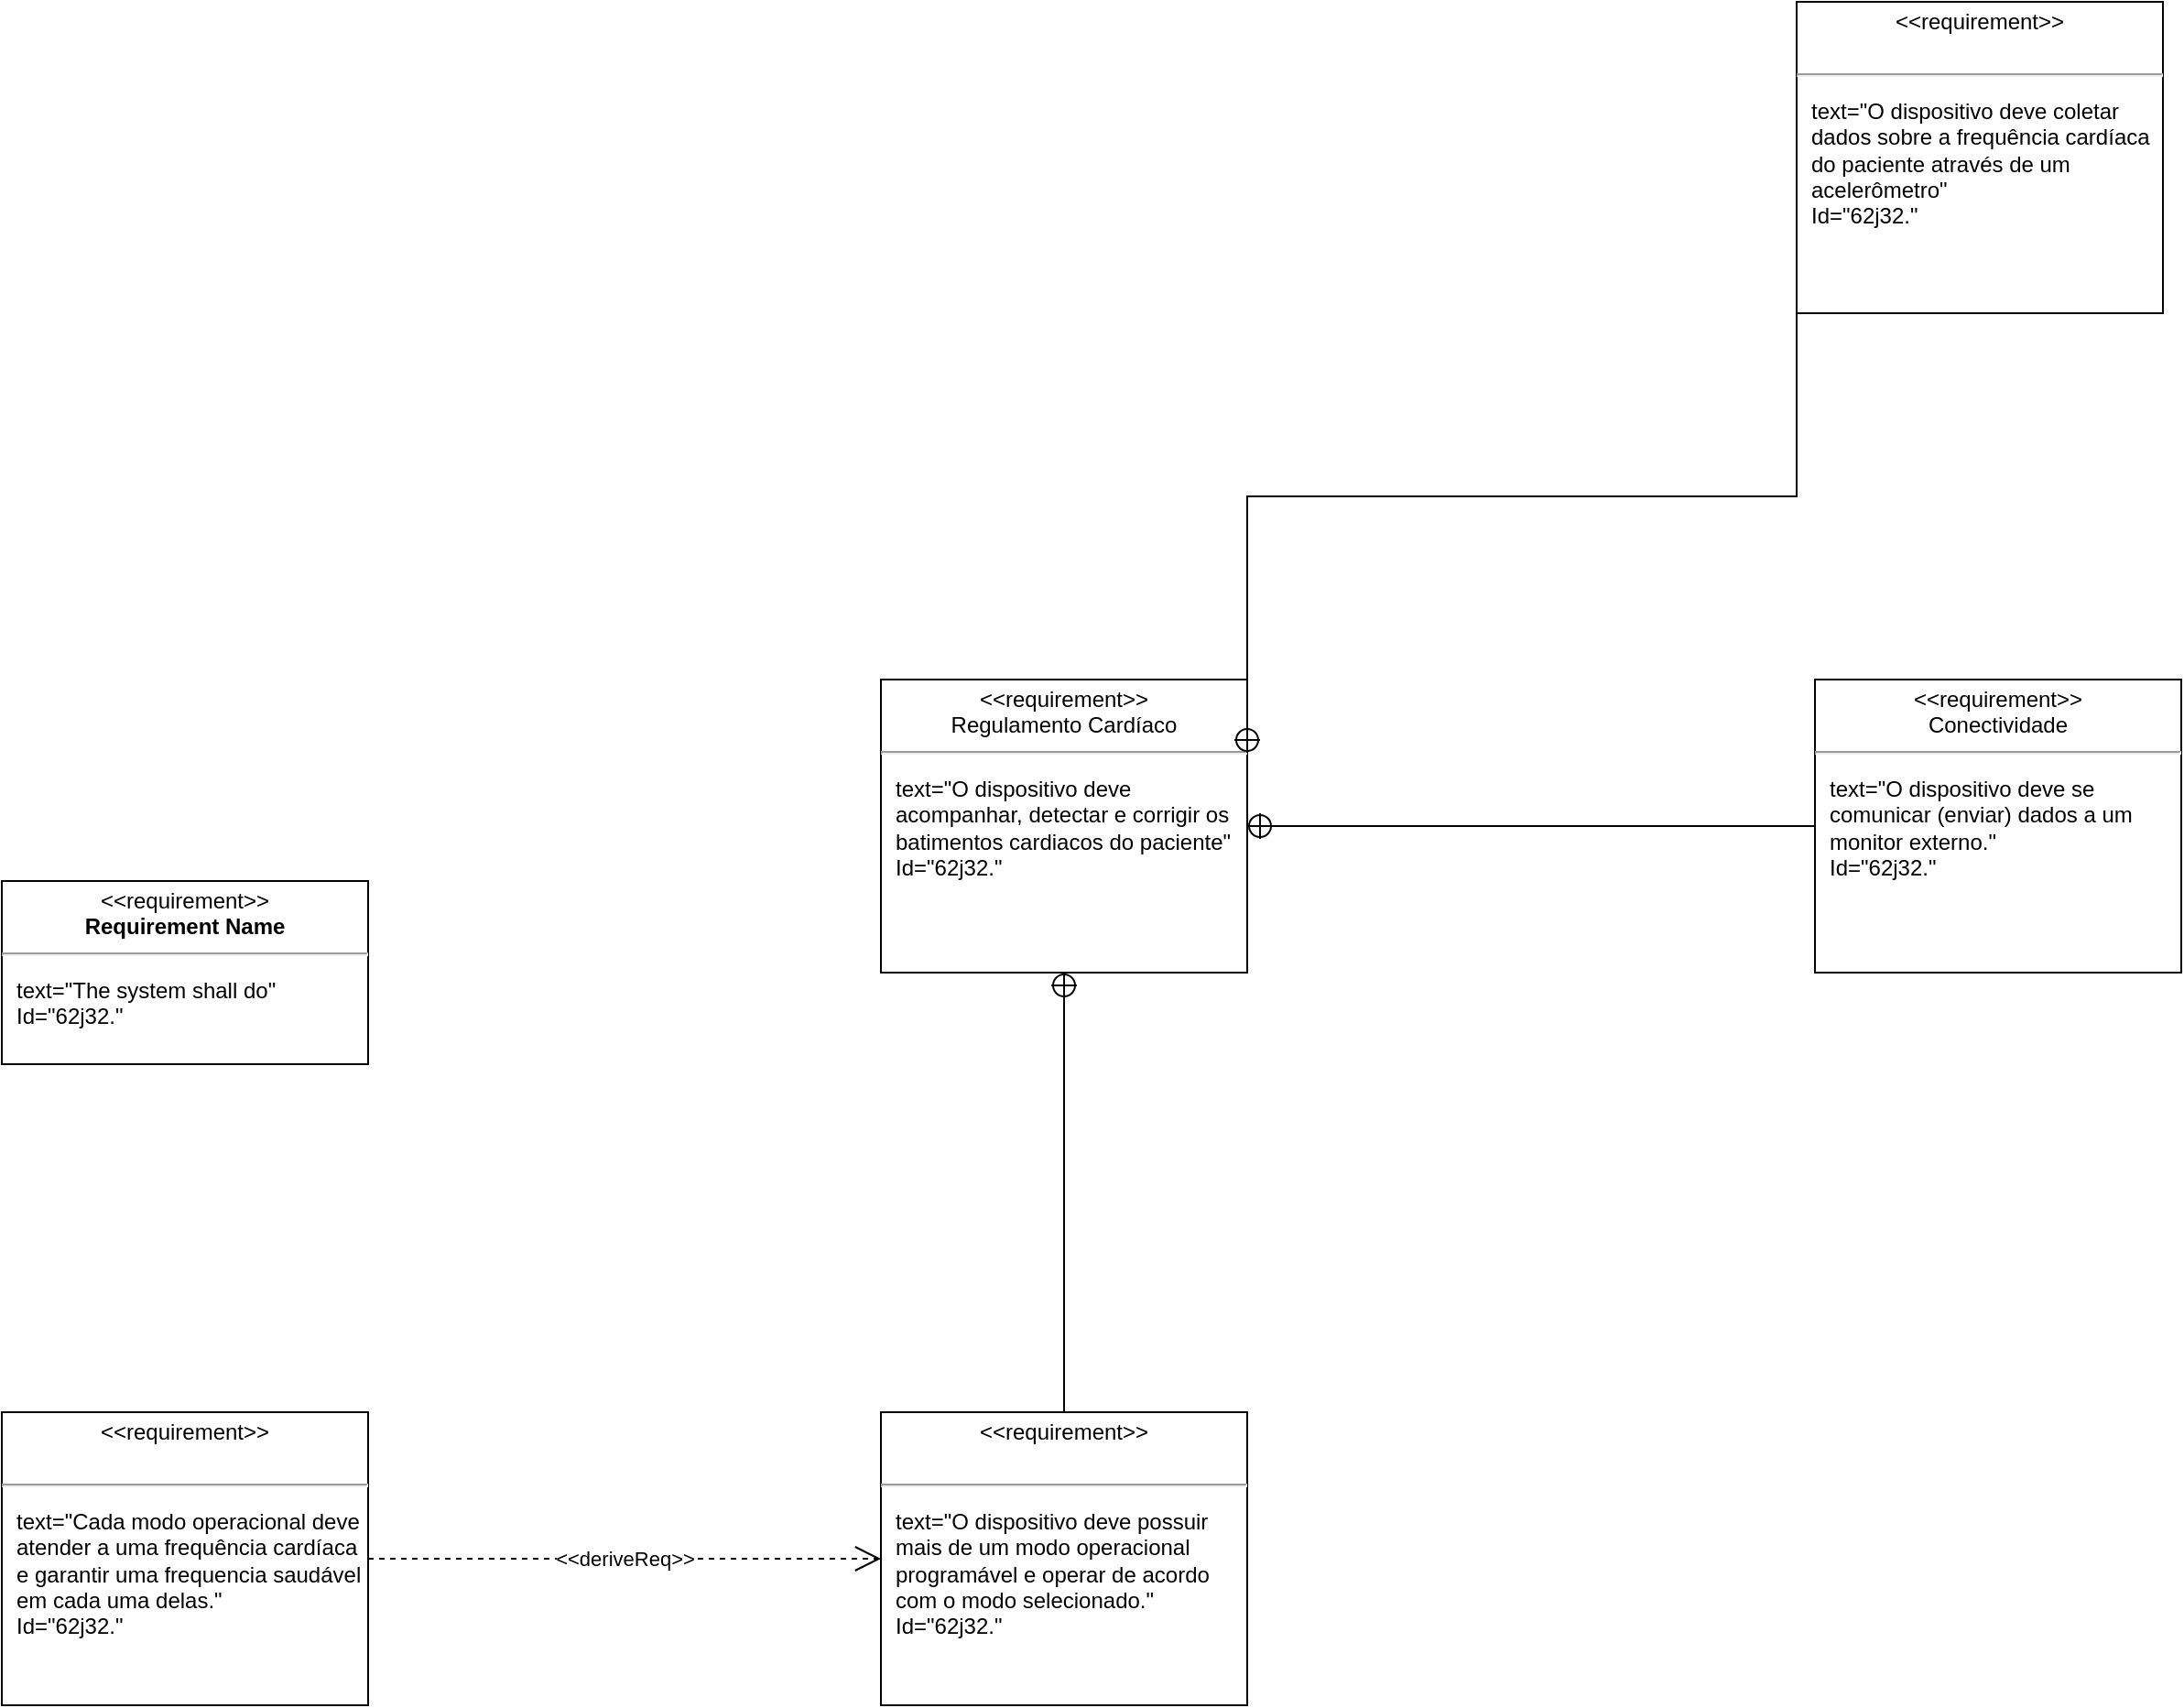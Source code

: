 <mxfile version="11.2.2" type="device" pages="1"><diagram id="TjjFhsShwLoUnQkyD4gm" name="Page-1"><mxGraphModel dx="2182" dy="809" grid="1" gridSize="10" guides="1" tooltips="1" connect="1" arrows="1" fold="1" page="1" pageScale="1" pageWidth="827" pageHeight="1169" math="0" shadow="0"><root><mxCell id="0"/><mxCell id="1" parent="0"/><mxCell id="AoA6mXX_mTm2xieboJDW-13" value="&lt;p style=&quot;margin: 0px ; margin-top: 4px ; text-align: center&quot;&gt;&amp;lt;&amp;lt;requirement&amp;gt;&amp;gt;&lt;br&gt;Regulamento Cardíaco&lt;/p&gt;&lt;hr&gt;&lt;p&gt;&lt;/p&gt;&lt;p style=&quot;margin: 0px ; margin-left: 8px ; text-align: left&quot;&gt;text=&quot;O dispositivo deve acompanhar, detectar e corrigir os batimentos cardiacos do paciente&quot;&lt;br&gt;Id=&quot;62j32.&quot;&lt;/p&gt;" style="shape=rect;overflow=fill;html=1;whiteSpace=wrap;align=center;" vertex="1" parent="1"><mxGeometry x="350" y="450" width="200" height="160" as="geometry"/></mxCell><mxCell id="AoA6mXX_mTm2xieboJDW-14" value="&lt;p style=&quot;margin: 0px ; margin-top: 4px ; text-align: center&quot;&gt;&amp;lt;&amp;lt;requirement&amp;gt;&amp;gt;&lt;br&gt;Conectividade&lt;br&gt;&lt;/p&gt;&lt;hr&gt;&lt;p&gt;&lt;/p&gt;&lt;p style=&quot;margin: 0px ; margin-left: 8px ; text-align: left&quot;&gt;text=&quot;O dispositivo deve se comunicar (enviar) dados a um monitor externo.&quot;&lt;br&gt;Id=&quot;62j32.&quot;&lt;/p&gt;" style="shape=rect;overflow=fill;html=1;whiteSpace=wrap;align=center;" vertex="1" parent="1"><mxGeometry x="860" y="450" width="200" height="160" as="geometry"/></mxCell><mxCell id="AoA6mXX_mTm2xieboJDW-15" value="&lt;p style=&quot;margin: 0px ; margin-top: 4px ; text-align: center&quot;&gt;&amp;lt;&amp;lt;requirement&amp;gt;&amp;gt;&lt;br&gt;&lt;br&gt;&lt;/p&gt;&lt;hr&gt;&lt;p&gt;&lt;/p&gt;&lt;p style=&quot;margin: 0px ; margin-left: 8px ; text-align: left&quot;&gt;text=&quot;O dispositivo deve possuir mais de um modo operacional programável e operar de acordo com o modo selecionado.&quot;&lt;br&gt;Id=&quot;62j32.&quot;&lt;/p&gt;" style="shape=rect;overflow=fill;html=1;whiteSpace=wrap;align=center;" vertex="1" parent="1"><mxGeometry x="350" y="850" width="200" height="160" as="geometry"/></mxCell><mxCell id="AoA6mXX_mTm2xieboJDW-16" value="&lt;p style=&quot;margin: 0px ; margin-top: 4px ; text-align: center&quot;&gt;&amp;lt;&amp;lt;requirement&amp;gt;&amp;gt;&lt;br&gt;&lt;br&gt;&lt;/p&gt;&lt;hr&gt;&lt;p&gt;&lt;/p&gt;&lt;p style=&quot;margin: 0px ; margin-left: 8px ; text-align: left&quot;&gt;text=&quot;Cada modo operacional deve atender a uma frequência cardíaca e garantir uma frequencia saudável em cada uma delas.&quot;&lt;br&gt;Id=&quot;62j32.&quot;&lt;/p&gt;" style="shape=rect;overflow=fill;html=1;whiteSpace=wrap;align=center;" vertex="1" parent="1"><mxGeometry x="-130" y="850" width="200" height="160" as="geometry"/></mxCell><mxCell id="AoA6mXX_mTm2xieboJDW-17" value="&lt;p style=&quot;margin: 0px ; margin-top: 4px ; text-align: center&quot;&gt;&amp;lt;&amp;lt;requirement&amp;gt;&amp;gt;&lt;br&gt;&lt;b&gt;&lt;br&gt;&lt;/b&gt;&lt;/p&gt;&lt;hr&gt;&lt;p&gt;&lt;/p&gt;&lt;p style=&quot;margin: 0px ; margin-left: 8px ; text-align: left&quot;&gt;text=&quot;O dispositivo deve coletar dados sobre a frequência cardíaca do paciente através de um acelerômetro&quot;&lt;br&gt;Id=&quot;62j32.&quot;&lt;/p&gt;" style="shape=rect;overflow=fill;html=1;whiteSpace=wrap;align=center;" vertex="1" parent="1"><mxGeometry x="850" y="80" width="200" height="170" as="geometry"/></mxCell><mxCell id="AoA6mXX_mTm2xieboJDW-18" value="&lt;p style=&quot;margin:0px;margin-top:4px;text-align:center;&quot;&gt;&amp;lt;&amp;lt;requirement&amp;gt;&amp;gt;&lt;br/&gt;&lt;b&gt;Requirement Name&lt;/b&gt;&lt;hr/&gt;&lt;/p&gt;&lt;p style=&quot;margin:0px;margin-left:8px;text-align:left;&quot;&gt;text=&quot;The system shall do&quot;&lt;br/&gt;Id=&quot;62j32.&quot;&lt;/p&gt;" style="shape=rect;overflow=fill;html=1;whiteSpace=wrap;align=center;" vertex="1" parent="1"><mxGeometry x="-130" y="560" width="200" height="100" as="geometry"/></mxCell><mxCell id="AoA6mXX_mTm2xieboJDW-23" value="" style="rounded=0;html=1;labelBackgroundColor=none;endArrow=none;edgeStyle=elbowEdgeStyle;elbow=vertical;startArrow=sysMLPackCont;startSize=12;exitX=0.5;exitY=1;exitDx=0;exitDy=0;entryX=0.5;entryY=0;entryDx=0;entryDy=0;" edge="1" source="AoA6mXX_mTm2xieboJDW-13" target="AoA6mXX_mTm2xieboJDW-15" parent="1"><mxGeometry relative="1" as="geometry"><mxPoint y="840" as="targetPoint"/><Array as="points"><mxPoint x="460" y="730"/></Array></mxGeometry></mxCell><mxCell id="AoA6mXX_mTm2xieboJDW-27" value="&amp;lt;&amp;lt;deriveReq&amp;gt;&amp;gt;" style="endArrow=open;html=1;edgeStyle=none;endSize=12;dashed=1;exitX=1;exitY=0.5;exitDx=0;exitDy=0;entryX=0;entryY=0.5;entryDx=0;entryDy=0;" edge="1" parent="1" source="AoA6mXX_mTm2xieboJDW-16" target="AoA6mXX_mTm2xieboJDW-15"><mxGeometry relative="1" as="geometry"><mxPoint x="90" y="930" as="sourcePoint"/><mxPoint x="270" y="960" as="targetPoint"/></mxGeometry></mxCell><mxCell id="AoA6mXX_mTm2xieboJDW-28" value="" style="rounded=0;html=1;labelBackgroundColor=none;endArrow=none;edgeStyle=elbowEdgeStyle;elbow=vertical;startArrow=sysMLPackCont;startSize=12;exitX=1;exitY=0.5;exitDx=0;exitDy=0;entryX=0;entryY=0.5;entryDx=0;entryDy=0;" edge="1" parent="1" source="AoA6mXX_mTm2xieboJDW-13" target="AoA6mXX_mTm2xieboJDW-14"><mxGeometry relative="1" as="geometry"><mxPoint x="460" y="620" as="sourcePoint"/><mxPoint x="460" y="860" as="targetPoint"/><Array as="points"><mxPoint x="720" y="530"/><mxPoint x="720" y="540"/></Array></mxGeometry></mxCell><mxCell id="AoA6mXX_mTm2xieboJDW-29" value="" style="rounded=0;html=1;labelBackgroundColor=none;endArrow=none;edgeStyle=elbowEdgeStyle;elbow=vertical;startArrow=sysMLPackCont;startSize=12;exitX=1;exitY=0.25;exitDx=0;exitDy=0;entryX=0;entryY=0.5;entryDx=0;entryDy=0;" edge="1" parent="1" source="AoA6mXX_mTm2xieboJDW-13" target="AoA6mXX_mTm2xieboJDW-17"><mxGeometry relative="1" as="geometry"><mxPoint x="470" y="630" as="sourcePoint"/><mxPoint x="847" y="157" as="targetPoint"/><Array as="points"><mxPoint x="700" y="350"/><mxPoint x="700" y="165"/><mxPoint x="650" y="165"/></Array></mxGeometry></mxCell></root></mxGraphModel></diagram></mxfile>